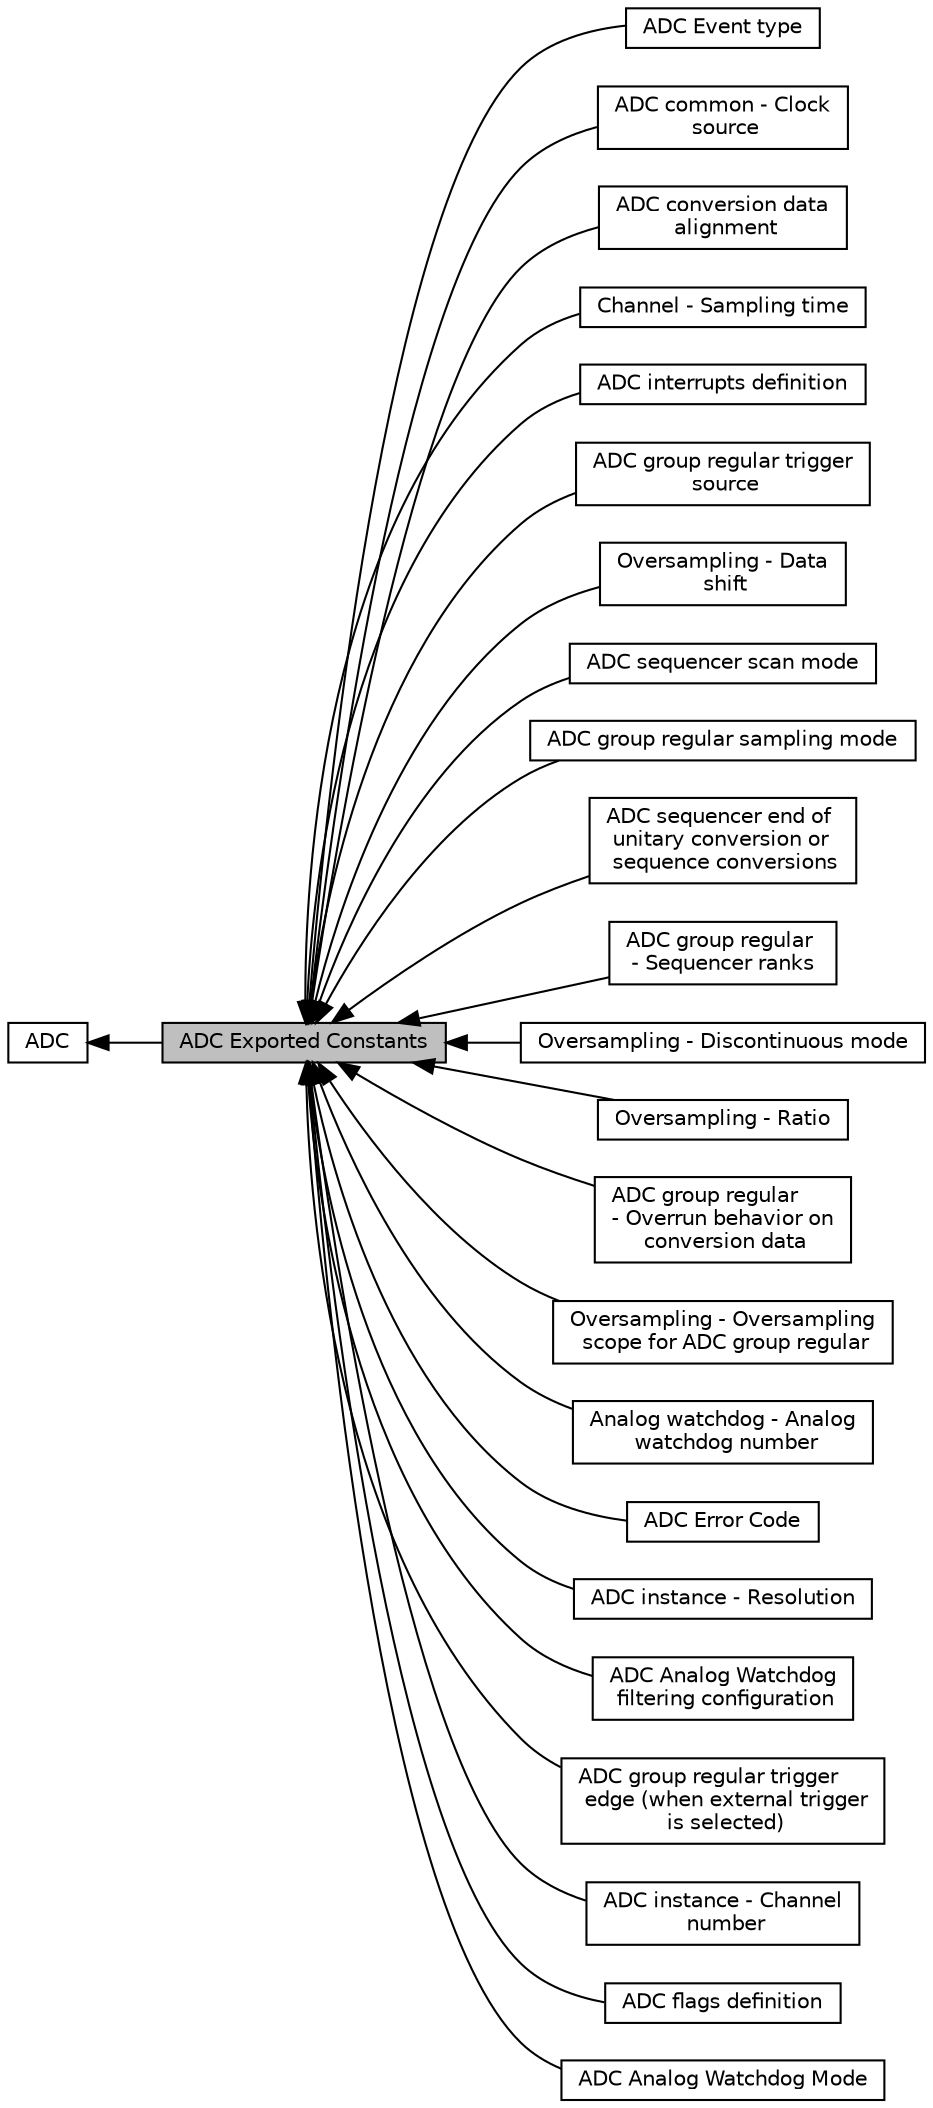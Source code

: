 digraph "ADC Exported Constants"
{
  edge [fontname="Helvetica",fontsize="10",labelfontname="Helvetica",labelfontsize="10"];
  node [fontname="Helvetica",fontsize="10",shape=box];
  rankdir=LR;
  Node23 [label="ADC Event type",height=0.2,width=0.4,color="black", fillcolor="white", style="filled",URL="$group__ADC__Event__type.html",tooltip=" "];
  Node4 [label="ADC common - Clock\l source",height=0.2,width=0.4,color="black", fillcolor="white", style="filled",URL="$group__ADC__HAL__EC__COMMON__CLOCK__SOURCE.html",tooltip=" "];
  Node6 [label="ADC conversion data\l alignment",height=0.2,width=0.4,color="black", fillcolor="white", style="filled",URL="$group__ADC__HAL__EC__DATA__ALIGN.html",tooltip=" "];
  Node14 [label="Channel - Sampling time",height=0.2,width=0.4,color="black", fillcolor="white", style="filled",URL="$group__ADC__HAL__EC__CHANNEL__SAMPLINGTIME.html",tooltip=" "];
  Node24 [label="ADC interrupts definition",height=0.2,width=0.4,color="black", fillcolor="white", style="filled",URL="$group__ADC__interrupts__definition.html",tooltip=" "];
  Node8 [label="ADC group regular trigger\l source",height=0.2,width=0.4,color="black", fillcolor="white", style="filled",URL="$group__ADC__regular__external__trigger__source.html",tooltip=" "];
  Node20 [label="Oversampling - Data\l shift",height=0.2,width=0.4,color="black", fillcolor="white", style="filled",URL="$group__ADC__HAL__EC__OVS__SHIFT.html",tooltip=" "];
  Node7 [label="ADC sequencer scan mode",height=0.2,width=0.4,color="black", fillcolor="white", style="filled",URL="$group__ADC__Scan__mode.html",tooltip=" "];
  Node10 [label="ADC group regular sampling mode",height=0.2,width=0.4,color="black", fillcolor="white", style="filled",URL="$group__ADC__regular__sampling__mode.html",tooltip=" "];
  Node11 [label="ADC sequencer end of\l unitary conversion or\l sequence conversions",height=0.2,width=0.4,color="black", fillcolor="white", style="filled",URL="$group__ADC__EOCSelection.html",tooltip=" "];
  Node13 [label="ADC group regular \l- Sequencer ranks",height=0.2,width=0.4,color="black", fillcolor="white", style="filled",URL="$group__ADC__HAL__EC__REG__SEQ__RANKS.html",tooltip=" "];
  Node21 [label="Oversampling - Discontinuous mode",height=0.2,width=0.4,color="black", fillcolor="white", style="filled",URL="$group__ADC__HAL__EC__OVS__DISCONT__MODE.html",tooltip=" "];
  Node19 [label="Oversampling - Ratio",height=0.2,width=0.4,color="black", fillcolor="white", style="filled",URL="$group__ADC__HAL__EC__OVS__RATIO.html",tooltip=" "];
  Node2 [label="ADC",height=0.2,width=0.4,color="black", fillcolor="white", style="filled",URL="$group__ADC.html",tooltip="ADC HAL module driver."];
  Node12 [label="ADC group regular \l- Overrun behavior on\l conversion data",height=0.2,width=0.4,color="black", fillcolor="white", style="filled",URL="$group__ADC__HAL__EC__REG__OVR__DATA__BEHAVIOR.html",tooltip=" "];
  Node22 [label="Oversampling - Oversampling\l scope for ADC group regular",height=0.2,width=0.4,color="black", fillcolor="white", style="filled",URL="$group__ADC__HAL__EC__OVS__SCOPE__REG.html",tooltip=" "];
  Node16 [label="Analog watchdog - Analog\l watchdog number",height=0.2,width=0.4,color="black", fillcolor="white", style="filled",URL="$group__ADC__HAL__EC__AWD__NUMBER.html",tooltip=" "];
  Node3 [label="ADC Error Code",height=0.2,width=0.4,color="black", fillcolor="white", style="filled",URL="$group__ADC__Error__Code.html",tooltip=" "];
  Node5 [label="ADC instance - Resolution",height=0.2,width=0.4,color="black", fillcolor="white", style="filled",URL="$group__ADC__HAL__EC__RESOLUTION.html",tooltip=" "];
  Node1 [label="ADC Exported Constants",height=0.2,width=0.4,color="black", fillcolor="grey75", style="filled", fontcolor="black",tooltip=" "];
  Node17 [label="ADC Analog Watchdog\l filtering configuration",height=0.2,width=0.4,color="black", fillcolor="white", style="filled",URL="$group__ADC__analog__watchdog__filtering__config.html",tooltip=" "];
  Node9 [label="ADC group regular trigger\l edge (when external trigger\l is selected)",height=0.2,width=0.4,color="black", fillcolor="white", style="filled",URL="$group__ADC__regular__external__trigger__edge.html",tooltip=" "];
  Node15 [label="ADC instance - Channel\l number",height=0.2,width=0.4,color="black", fillcolor="white", style="filled",URL="$group__ADC__HAL__EC__CHANNEL.html",tooltip=" "];
  Node25 [label="ADC flags definition",height=0.2,width=0.4,color="black", fillcolor="white", style="filled",URL="$group__ADC__flags__definition.html",tooltip=" "];
  Node18 [label="ADC Analog Watchdog Mode",height=0.2,width=0.4,color="black", fillcolor="white", style="filled",URL="$group__ADC__analog__watchdog__mode.html",tooltip=" "];
  Node2->Node1 [shape=plaintext, dir="back", style="solid"];
  Node1->Node3 [shape=plaintext, dir="back", style="solid"];
  Node1->Node4 [shape=plaintext, dir="back", style="solid"];
  Node1->Node5 [shape=plaintext, dir="back", style="solid"];
  Node1->Node6 [shape=plaintext, dir="back", style="solid"];
  Node1->Node7 [shape=plaintext, dir="back", style="solid"];
  Node1->Node8 [shape=plaintext, dir="back", style="solid"];
  Node1->Node9 [shape=plaintext, dir="back", style="solid"];
  Node1->Node10 [shape=plaintext, dir="back", style="solid"];
  Node1->Node11 [shape=plaintext, dir="back", style="solid"];
  Node1->Node12 [shape=plaintext, dir="back", style="solid"];
  Node1->Node13 [shape=plaintext, dir="back", style="solid"];
  Node1->Node14 [shape=plaintext, dir="back", style="solid"];
  Node1->Node15 [shape=plaintext, dir="back", style="solid"];
  Node1->Node16 [shape=plaintext, dir="back", style="solid"];
  Node1->Node17 [shape=plaintext, dir="back", style="solid"];
  Node1->Node18 [shape=plaintext, dir="back", style="solid"];
  Node1->Node19 [shape=plaintext, dir="back", style="solid"];
  Node1->Node20 [shape=plaintext, dir="back", style="solid"];
  Node1->Node21 [shape=plaintext, dir="back", style="solid"];
  Node1->Node22 [shape=plaintext, dir="back", style="solid"];
  Node1->Node23 [shape=plaintext, dir="back", style="solid"];
  Node1->Node24 [shape=plaintext, dir="back", style="solid"];
  Node1->Node25 [shape=plaintext, dir="back", style="solid"];
}
